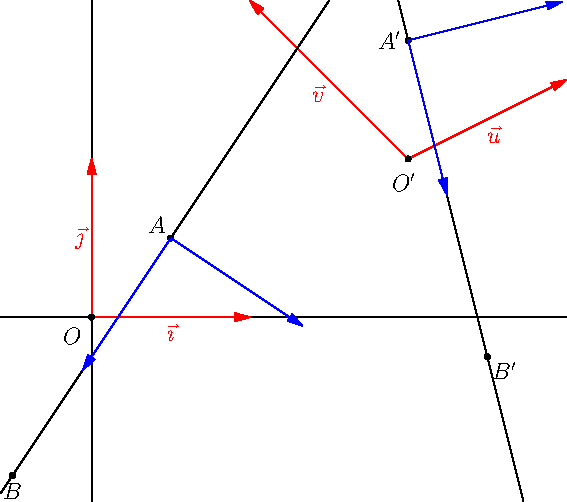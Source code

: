 import geometry;
size(10cm,0);

currentcoordsys=cartesiansystem((2,1),i=(1,0.5),j=(-1,1));
coordsys Rp=currentcoordsys;
coordsys R=defaultcoordsys;

show("$O$","$\vec{\imath}$", "$\vec{\jmath}$", R);
show("$O'$", "$\vec{u}$", "$\vec{v}$", Rp, xpen=invisible);

pair a=(0.5,0.5);
pair b=(-0.5,-1);

point A=point(R,a), B=point(R,b);
dot("$A$",A,NW); dot("$B$",B,S);
line l=line(A,B);

point Ap=a, Bp=b;
dot("$A'$",Ap,W); dot("$B'$",Bp,SE);
line lp=line(Ap,Bp);

draw(l^^lp);

draw(l.A--l.A+l.u,blue,Arrow);
draw(l.A--l.A+l.v,blue,Arrow);
draw(lp.A--lp.A+lp.u,blue,Arrow);
draw(lp.A--lp.A+lp.v,blue,Arrow);
